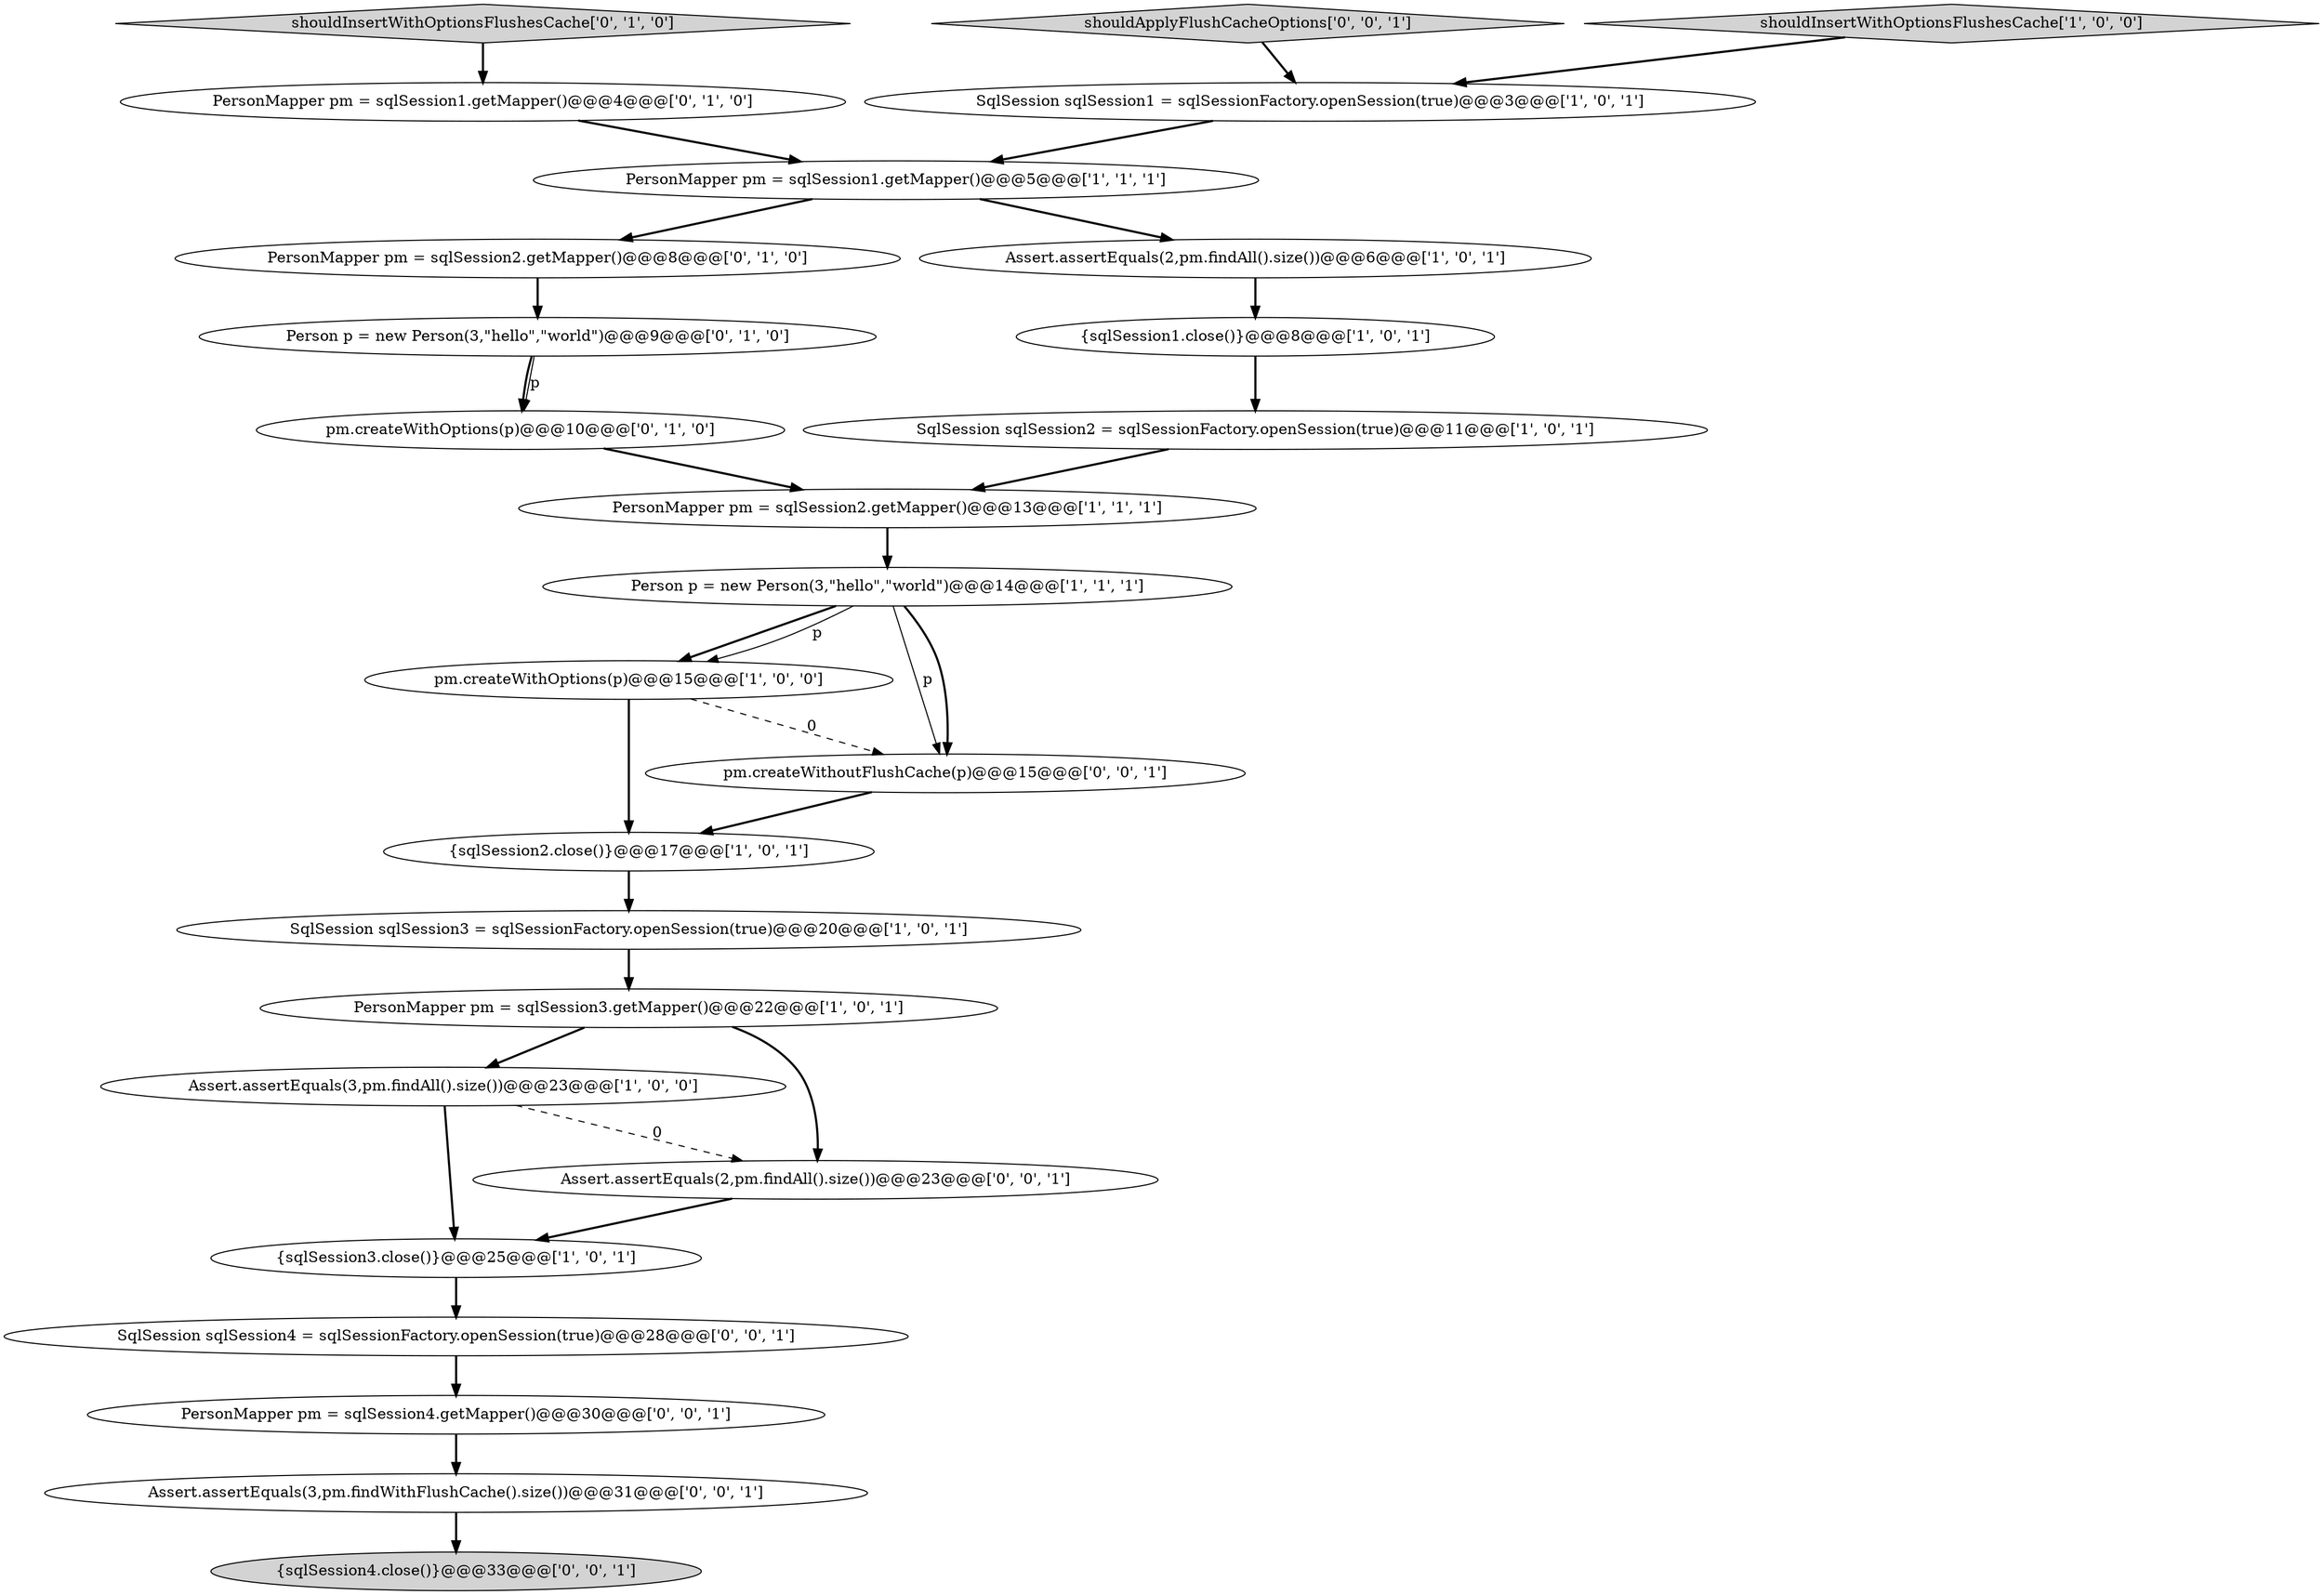 digraph {
12 [style = filled, label = "pm.createWithOptions(p)@@@15@@@['1', '0', '0']", fillcolor = white, shape = ellipse image = "AAA0AAABBB1BBB"];
21 [style = filled, label = "SqlSession sqlSession4 = sqlSessionFactory.openSession(true)@@@28@@@['0', '0', '1']", fillcolor = white, shape = ellipse image = "AAA0AAABBB3BBB"];
15 [style = filled, label = "pm.createWithOptions(p)@@@10@@@['0', '1', '0']", fillcolor = white, shape = ellipse image = "AAA0AAABBB2BBB"];
1 [style = filled, label = "Person p = new Person(3,\"hello\",\"world\")@@@14@@@['1', '1', '1']", fillcolor = white, shape = ellipse image = "AAA0AAABBB1BBB"];
24 [style = filled, label = "shouldApplyFlushCacheOptions['0', '0', '1']", fillcolor = lightgray, shape = diamond image = "AAA0AAABBB3BBB"];
6 [style = filled, label = "PersonMapper pm = sqlSession1.getMapper()@@@5@@@['1', '1', '1']", fillcolor = white, shape = ellipse image = "AAA0AAABBB1BBB"];
8 [style = filled, label = "Assert.assertEquals(3,pm.findAll().size())@@@23@@@['1', '0', '0']", fillcolor = white, shape = ellipse image = "AAA0AAABBB1BBB"];
11 [style = filled, label = "{sqlSession2.close()}@@@17@@@['1', '0', '1']", fillcolor = white, shape = ellipse image = "AAA0AAABBB1BBB"];
9 [style = filled, label = "{sqlSession3.close()}@@@25@@@['1', '0', '1']", fillcolor = white, shape = ellipse image = "AAA0AAABBB1BBB"];
20 [style = filled, label = "Assert.assertEquals(2,pm.findAll().size())@@@23@@@['0', '0', '1']", fillcolor = white, shape = ellipse image = "AAA0AAABBB3BBB"];
25 [style = filled, label = "pm.createWithoutFlushCache(p)@@@15@@@['0', '0', '1']", fillcolor = white, shape = ellipse image = "AAA0AAABBB3BBB"];
14 [style = filled, label = "PersonMapper pm = sqlSession1.getMapper()@@@4@@@['0', '1', '0']", fillcolor = white, shape = ellipse image = "AAA0AAABBB2BBB"];
3 [style = filled, label = "SqlSession sqlSession1 = sqlSessionFactory.openSession(true)@@@3@@@['1', '0', '1']", fillcolor = white, shape = ellipse image = "AAA0AAABBB1BBB"];
10 [style = filled, label = "SqlSession sqlSession2 = sqlSessionFactory.openSession(true)@@@11@@@['1', '0', '1']", fillcolor = white, shape = ellipse image = "AAA0AAABBB1BBB"];
13 [style = filled, label = "PersonMapper pm = sqlSession3.getMapper()@@@22@@@['1', '0', '1']", fillcolor = white, shape = ellipse image = "AAA0AAABBB1BBB"];
7 [style = filled, label = "PersonMapper pm = sqlSession2.getMapper()@@@13@@@['1', '1', '1']", fillcolor = white, shape = ellipse image = "AAA0AAABBB1BBB"];
18 [style = filled, label = "shouldInsertWithOptionsFlushesCache['0', '1', '0']", fillcolor = lightgray, shape = diamond image = "AAA0AAABBB2BBB"];
19 [style = filled, label = "{sqlSession4.close()}@@@33@@@['0', '0', '1']", fillcolor = lightgray, shape = ellipse image = "AAA0AAABBB3BBB"];
0 [style = filled, label = "{sqlSession1.close()}@@@8@@@['1', '0', '1']", fillcolor = white, shape = ellipse image = "AAA0AAABBB1BBB"];
16 [style = filled, label = "PersonMapper pm = sqlSession2.getMapper()@@@8@@@['0', '1', '0']", fillcolor = white, shape = ellipse image = "AAA0AAABBB2BBB"];
2 [style = filled, label = "Assert.assertEquals(2,pm.findAll().size())@@@6@@@['1', '0', '1']", fillcolor = white, shape = ellipse image = "AAA0AAABBB1BBB"];
17 [style = filled, label = "Person p = new Person(3,\"hello\",\"world\")@@@9@@@['0', '1', '0']", fillcolor = white, shape = ellipse image = "AAA0AAABBB2BBB"];
4 [style = filled, label = "shouldInsertWithOptionsFlushesCache['1', '0', '0']", fillcolor = lightgray, shape = diamond image = "AAA0AAABBB1BBB"];
5 [style = filled, label = "SqlSession sqlSession3 = sqlSessionFactory.openSession(true)@@@20@@@['1', '0', '1']", fillcolor = white, shape = ellipse image = "AAA0AAABBB1BBB"];
22 [style = filled, label = "Assert.assertEquals(3,pm.findWithFlushCache().size())@@@31@@@['0', '0', '1']", fillcolor = white, shape = ellipse image = "AAA0AAABBB3BBB"];
23 [style = filled, label = "PersonMapper pm = sqlSession4.getMapper()@@@30@@@['0', '0', '1']", fillcolor = white, shape = ellipse image = "AAA0AAABBB3BBB"];
4->3 [style = bold, label=""];
7->1 [style = bold, label=""];
15->7 [style = bold, label=""];
1->25 [style = solid, label="p"];
22->19 [style = bold, label=""];
20->9 [style = bold, label=""];
12->11 [style = bold, label=""];
8->20 [style = dashed, label="0"];
3->6 [style = bold, label=""];
16->17 [style = bold, label=""];
10->7 [style = bold, label=""];
6->2 [style = bold, label=""];
11->5 [style = bold, label=""];
0->10 [style = bold, label=""];
2->0 [style = bold, label=""];
23->22 [style = bold, label=""];
12->25 [style = dashed, label="0"];
6->16 [style = bold, label=""];
25->11 [style = bold, label=""];
5->13 [style = bold, label=""];
17->15 [style = bold, label=""];
1->12 [style = bold, label=""];
8->9 [style = bold, label=""];
9->21 [style = bold, label=""];
17->15 [style = solid, label="p"];
13->8 [style = bold, label=""];
1->12 [style = solid, label="p"];
21->23 [style = bold, label=""];
1->25 [style = bold, label=""];
18->14 [style = bold, label=""];
14->6 [style = bold, label=""];
24->3 [style = bold, label=""];
13->20 [style = bold, label=""];
}
